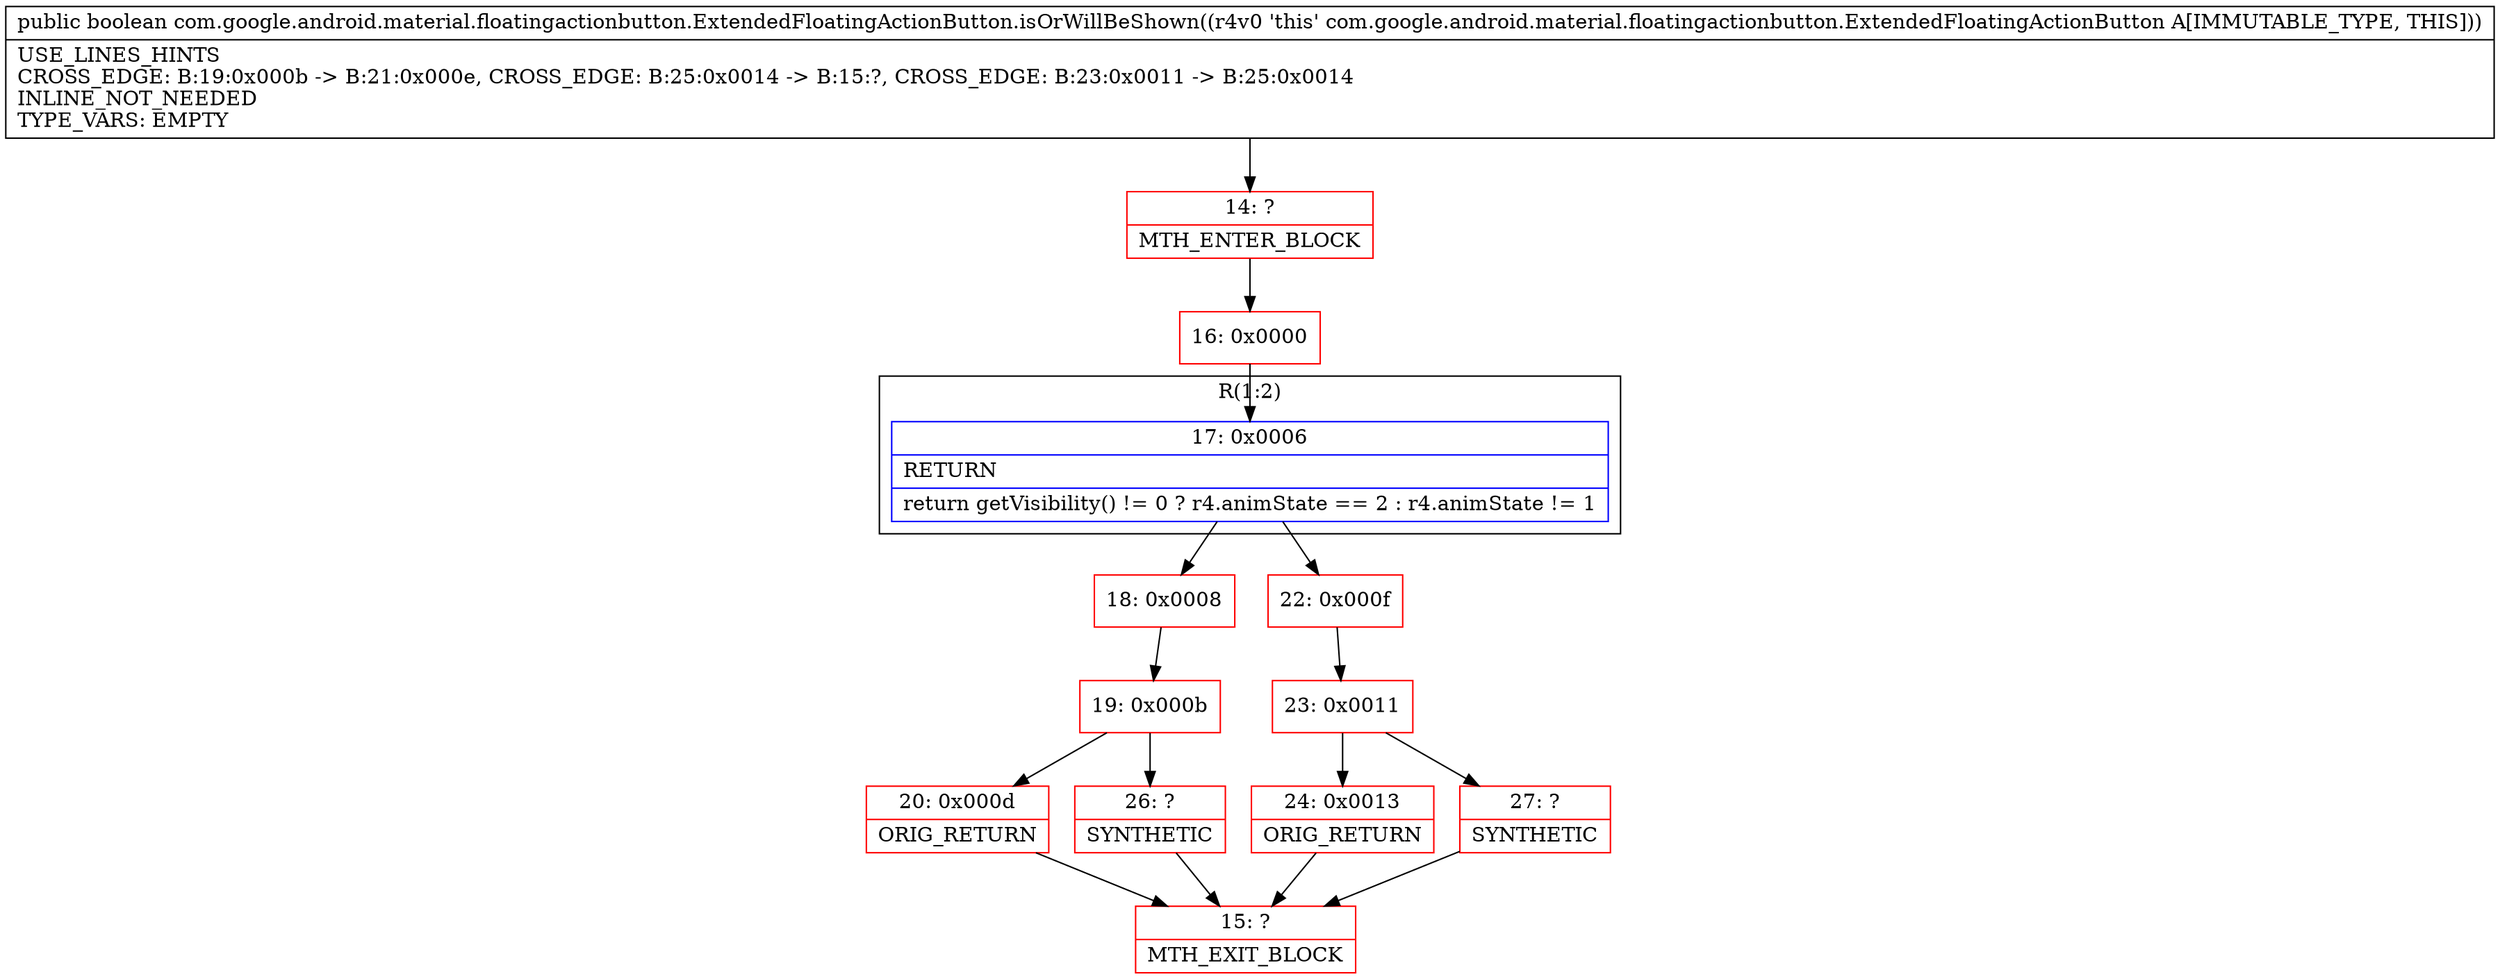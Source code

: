 digraph "CFG forcom.google.android.material.floatingactionbutton.ExtendedFloatingActionButton.isOrWillBeShown()Z" {
subgraph cluster_Region_966630566 {
label = "R(1:2)";
node [shape=record,color=blue];
Node_17 [shape=record,label="{17\:\ 0x0006|RETURN\l|return getVisibility() != 0 ? r4.animState == 2 : r4.animState != 1\l}"];
}
Node_14 [shape=record,color=red,label="{14\:\ ?|MTH_ENTER_BLOCK\l}"];
Node_16 [shape=record,color=red,label="{16\:\ 0x0000}"];
Node_18 [shape=record,color=red,label="{18\:\ 0x0008}"];
Node_19 [shape=record,color=red,label="{19\:\ 0x000b}"];
Node_20 [shape=record,color=red,label="{20\:\ 0x000d|ORIG_RETURN\l}"];
Node_15 [shape=record,color=red,label="{15\:\ ?|MTH_EXIT_BLOCK\l}"];
Node_26 [shape=record,color=red,label="{26\:\ ?|SYNTHETIC\l}"];
Node_22 [shape=record,color=red,label="{22\:\ 0x000f}"];
Node_23 [shape=record,color=red,label="{23\:\ 0x0011}"];
Node_24 [shape=record,color=red,label="{24\:\ 0x0013|ORIG_RETURN\l}"];
Node_27 [shape=record,color=red,label="{27\:\ ?|SYNTHETIC\l}"];
MethodNode[shape=record,label="{public boolean com.google.android.material.floatingactionbutton.ExtendedFloatingActionButton.isOrWillBeShown((r4v0 'this' com.google.android.material.floatingactionbutton.ExtendedFloatingActionButton A[IMMUTABLE_TYPE, THIS]))  | USE_LINES_HINTS\lCROSS_EDGE: B:19:0x000b \-\> B:21:0x000e, CROSS_EDGE: B:25:0x0014 \-\> B:15:?, CROSS_EDGE: B:23:0x0011 \-\> B:25:0x0014\lINLINE_NOT_NEEDED\lTYPE_VARS: EMPTY\l}"];
MethodNode -> Node_14;Node_17 -> Node_18;
Node_17 -> Node_22;
Node_14 -> Node_16;
Node_16 -> Node_17;
Node_18 -> Node_19;
Node_19 -> Node_20;
Node_19 -> Node_26;
Node_20 -> Node_15;
Node_26 -> Node_15;
Node_22 -> Node_23;
Node_23 -> Node_24;
Node_23 -> Node_27;
Node_24 -> Node_15;
Node_27 -> Node_15;
}

